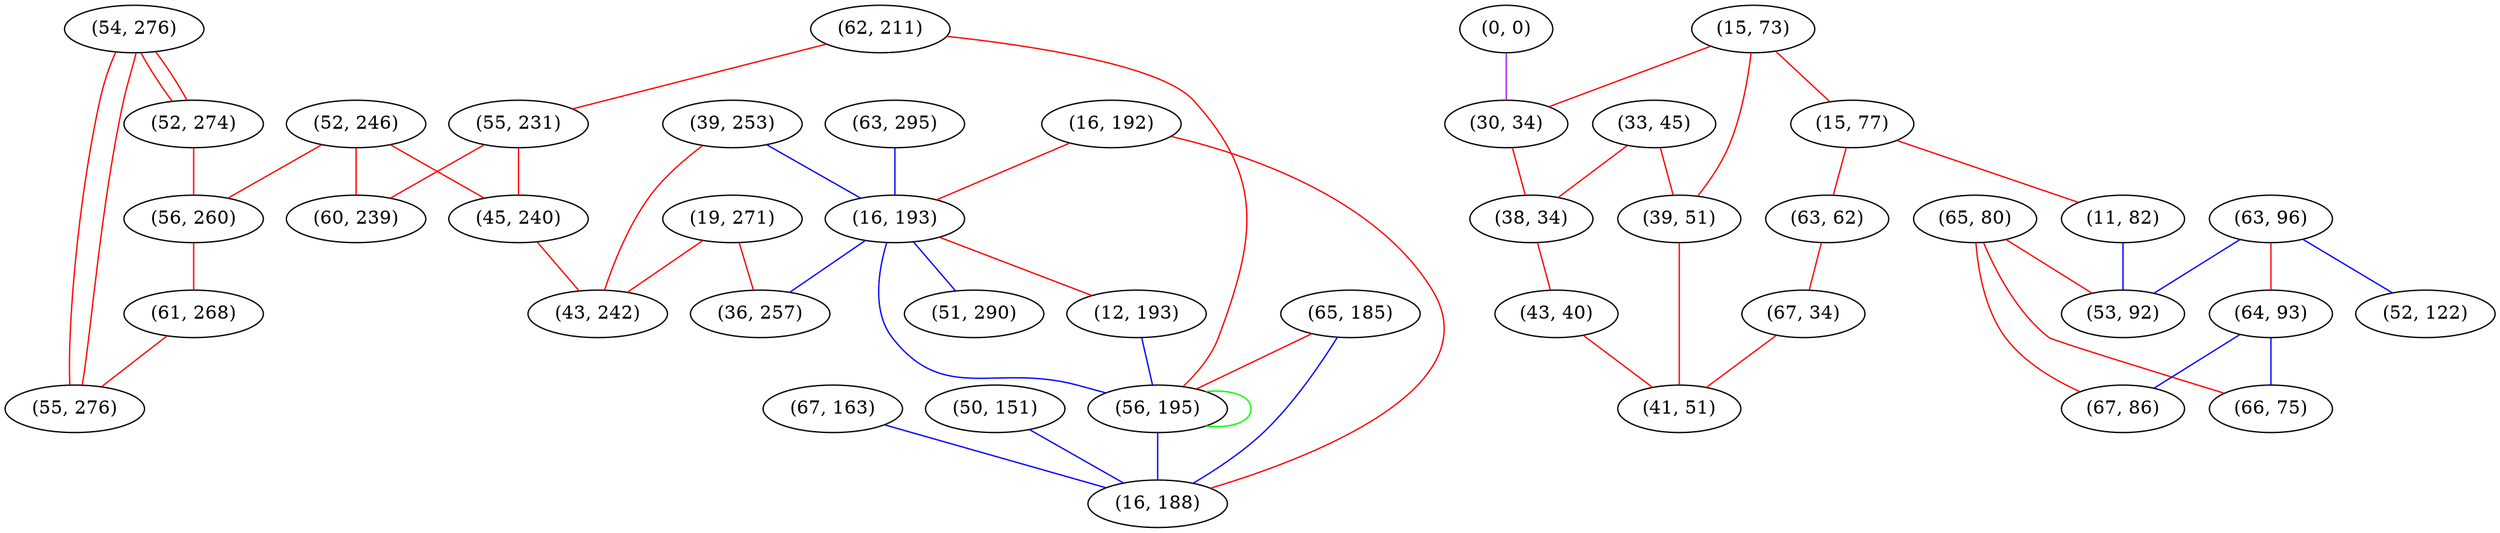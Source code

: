 graph "" {
"(52, 246)";
"(33, 45)";
"(19, 271)";
"(16, 192)";
"(62, 211)";
"(39, 253)";
"(67, 163)";
"(63, 295)";
"(65, 80)";
"(0, 0)";
"(55, 231)";
"(16, 193)";
"(15, 73)";
"(63, 96)";
"(50, 151)";
"(54, 276)";
"(15, 77)";
"(12, 193)";
"(65, 185)";
"(64, 93)";
"(30, 34)";
"(56, 195)";
"(38, 34)";
"(52, 274)";
"(63, 62)";
"(36, 257)";
"(11, 82)";
"(52, 122)";
"(67, 34)";
"(67, 86)";
"(43, 40)";
"(56, 260)";
"(53, 92)";
"(66, 75)";
"(61, 268)";
"(45, 240)";
"(16, 188)";
"(55, 276)";
"(39, 51)";
"(60, 239)";
"(43, 242)";
"(41, 51)";
"(51, 290)";
"(52, 246)" -- "(60, 239)"  [color=red, key=0, weight=1];
"(52, 246)" -- "(45, 240)"  [color=red, key=0, weight=1];
"(52, 246)" -- "(56, 260)"  [color=red, key=0, weight=1];
"(33, 45)" -- "(39, 51)"  [color=red, key=0, weight=1];
"(33, 45)" -- "(38, 34)"  [color=red, key=0, weight=1];
"(19, 271)" -- "(43, 242)"  [color=red, key=0, weight=1];
"(19, 271)" -- "(36, 257)"  [color=red, key=0, weight=1];
"(16, 192)" -- "(16, 193)"  [color=red, key=0, weight=1];
"(16, 192)" -- "(16, 188)"  [color=red, key=0, weight=1];
"(62, 211)" -- "(56, 195)"  [color=red, key=0, weight=1];
"(62, 211)" -- "(55, 231)"  [color=red, key=0, weight=1];
"(39, 253)" -- "(16, 193)"  [color=blue, key=0, weight=3];
"(39, 253)" -- "(43, 242)"  [color=red, key=0, weight=1];
"(67, 163)" -- "(16, 188)"  [color=blue, key=0, weight=3];
"(63, 295)" -- "(16, 193)"  [color=blue, key=0, weight=3];
"(65, 80)" -- "(53, 92)"  [color=red, key=0, weight=1];
"(65, 80)" -- "(66, 75)"  [color=red, key=0, weight=1];
"(65, 80)" -- "(67, 86)"  [color=red, key=0, weight=1];
"(0, 0)" -- "(30, 34)"  [color=purple, key=0, weight=4];
"(55, 231)" -- "(60, 239)"  [color=red, key=0, weight=1];
"(55, 231)" -- "(45, 240)"  [color=red, key=0, weight=1];
"(16, 193)" -- "(12, 193)"  [color=red, key=0, weight=1];
"(16, 193)" -- "(51, 290)"  [color=blue, key=0, weight=3];
"(16, 193)" -- "(56, 195)"  [color=blue, key=0, weight=3];
"(16, 193)" -- "(36, 257)"  [color=blue, key=0, weight=3];
"(15, 73)" -- "(39, 51)"  [color=red, key=0, weight=1];
"(15, 73)" -- "(30, 34)"  [color=red, key=0, weight=1];
"(15, 73)" -- "(15, 77)"  [color=red, key=0, weight=1];
"(63, 96)" -- "(52, 122)"  [color=blue, key=0, weight=3];
"(63, 96)" -- "(53, 92)"  [color=blue, key=0, weight=3];
"(63, 96)" -- "(64, 93)"  [color=red, key=0, weight=1];
"(50, 151)" -- "(16, 188)"  [color=blue, key=0, weight=3];
"(54, 276)" -- "(55, 276)"  [color=red, key=0, weight=1];
"(54, 276)" -- "(55, 276)"  [color=red, key=1, weight=1];
"(54, 276)" -- "(52, 274)"  [color=red, key=0, weight=1];
"(54, 276)" -- "(52, 274)"  [color=red, key=1, weight=1];
"(15, 77)" -- "(11, 82)"  [color=red, key=0, weight=1];
"(15, 77)" -- "(63, 62)"  [color=red, key=0, weight=1];
"(12, 193)" -- "(56, 195)"  [color=blue, key=0, weight=3];
"(65, 185)" -- "(56, 195)"  [color=red, key=0, weight=1];
"(65, 185)" -- "(16, 188)"  [color=blue, key=0, weight=3];
"(64, 93)" -- "(66, 75)"  [color=blue, key=0, weight=3];
"(64, 93)" -- "(67, 86)"  [color=blue, key=0, weight=3];
"(30, 34)" -- "(38, 34)"  [color=red, key=0, weight=1];
"(56, 195)" -- "(16, 188)"  [color=blue, key=0, weight=3];
"(56, 195)" -- "(56, 195)"  [color=green, key=0, weight=2];
"(38, 34)" -- "(43, 40)"  [color=red, key=0, weight=1];
"(52, 274)" -- "(56, 260)"  [color=red, key=0, weight=1];
"(63, 62)" -- "(67, 34)"  [color=red, key=0, weight=1];
"(11, 82)" -- "(53, 92)"  [color=blue, key=0, weight=3];
"(67, 34)" -- "(41, 51)"  [color=red, key=0, weight=1];
"(43, 40)" -- "(41, 51)"  [color=red, key=0, weight=1];
"(56, 260)" -- "(61, 268)"  [color=red, key=0, weight=1];
"(61, 268)" -- "(55, 276)"  [color=red, key=0, weight=1];
"(45, 240)" -- "(43, 242)"  [color=red, key=0, weight=1];
"(39, 51)" -- "(41, 51)"  [color=red, key=0, weight=1];
}
